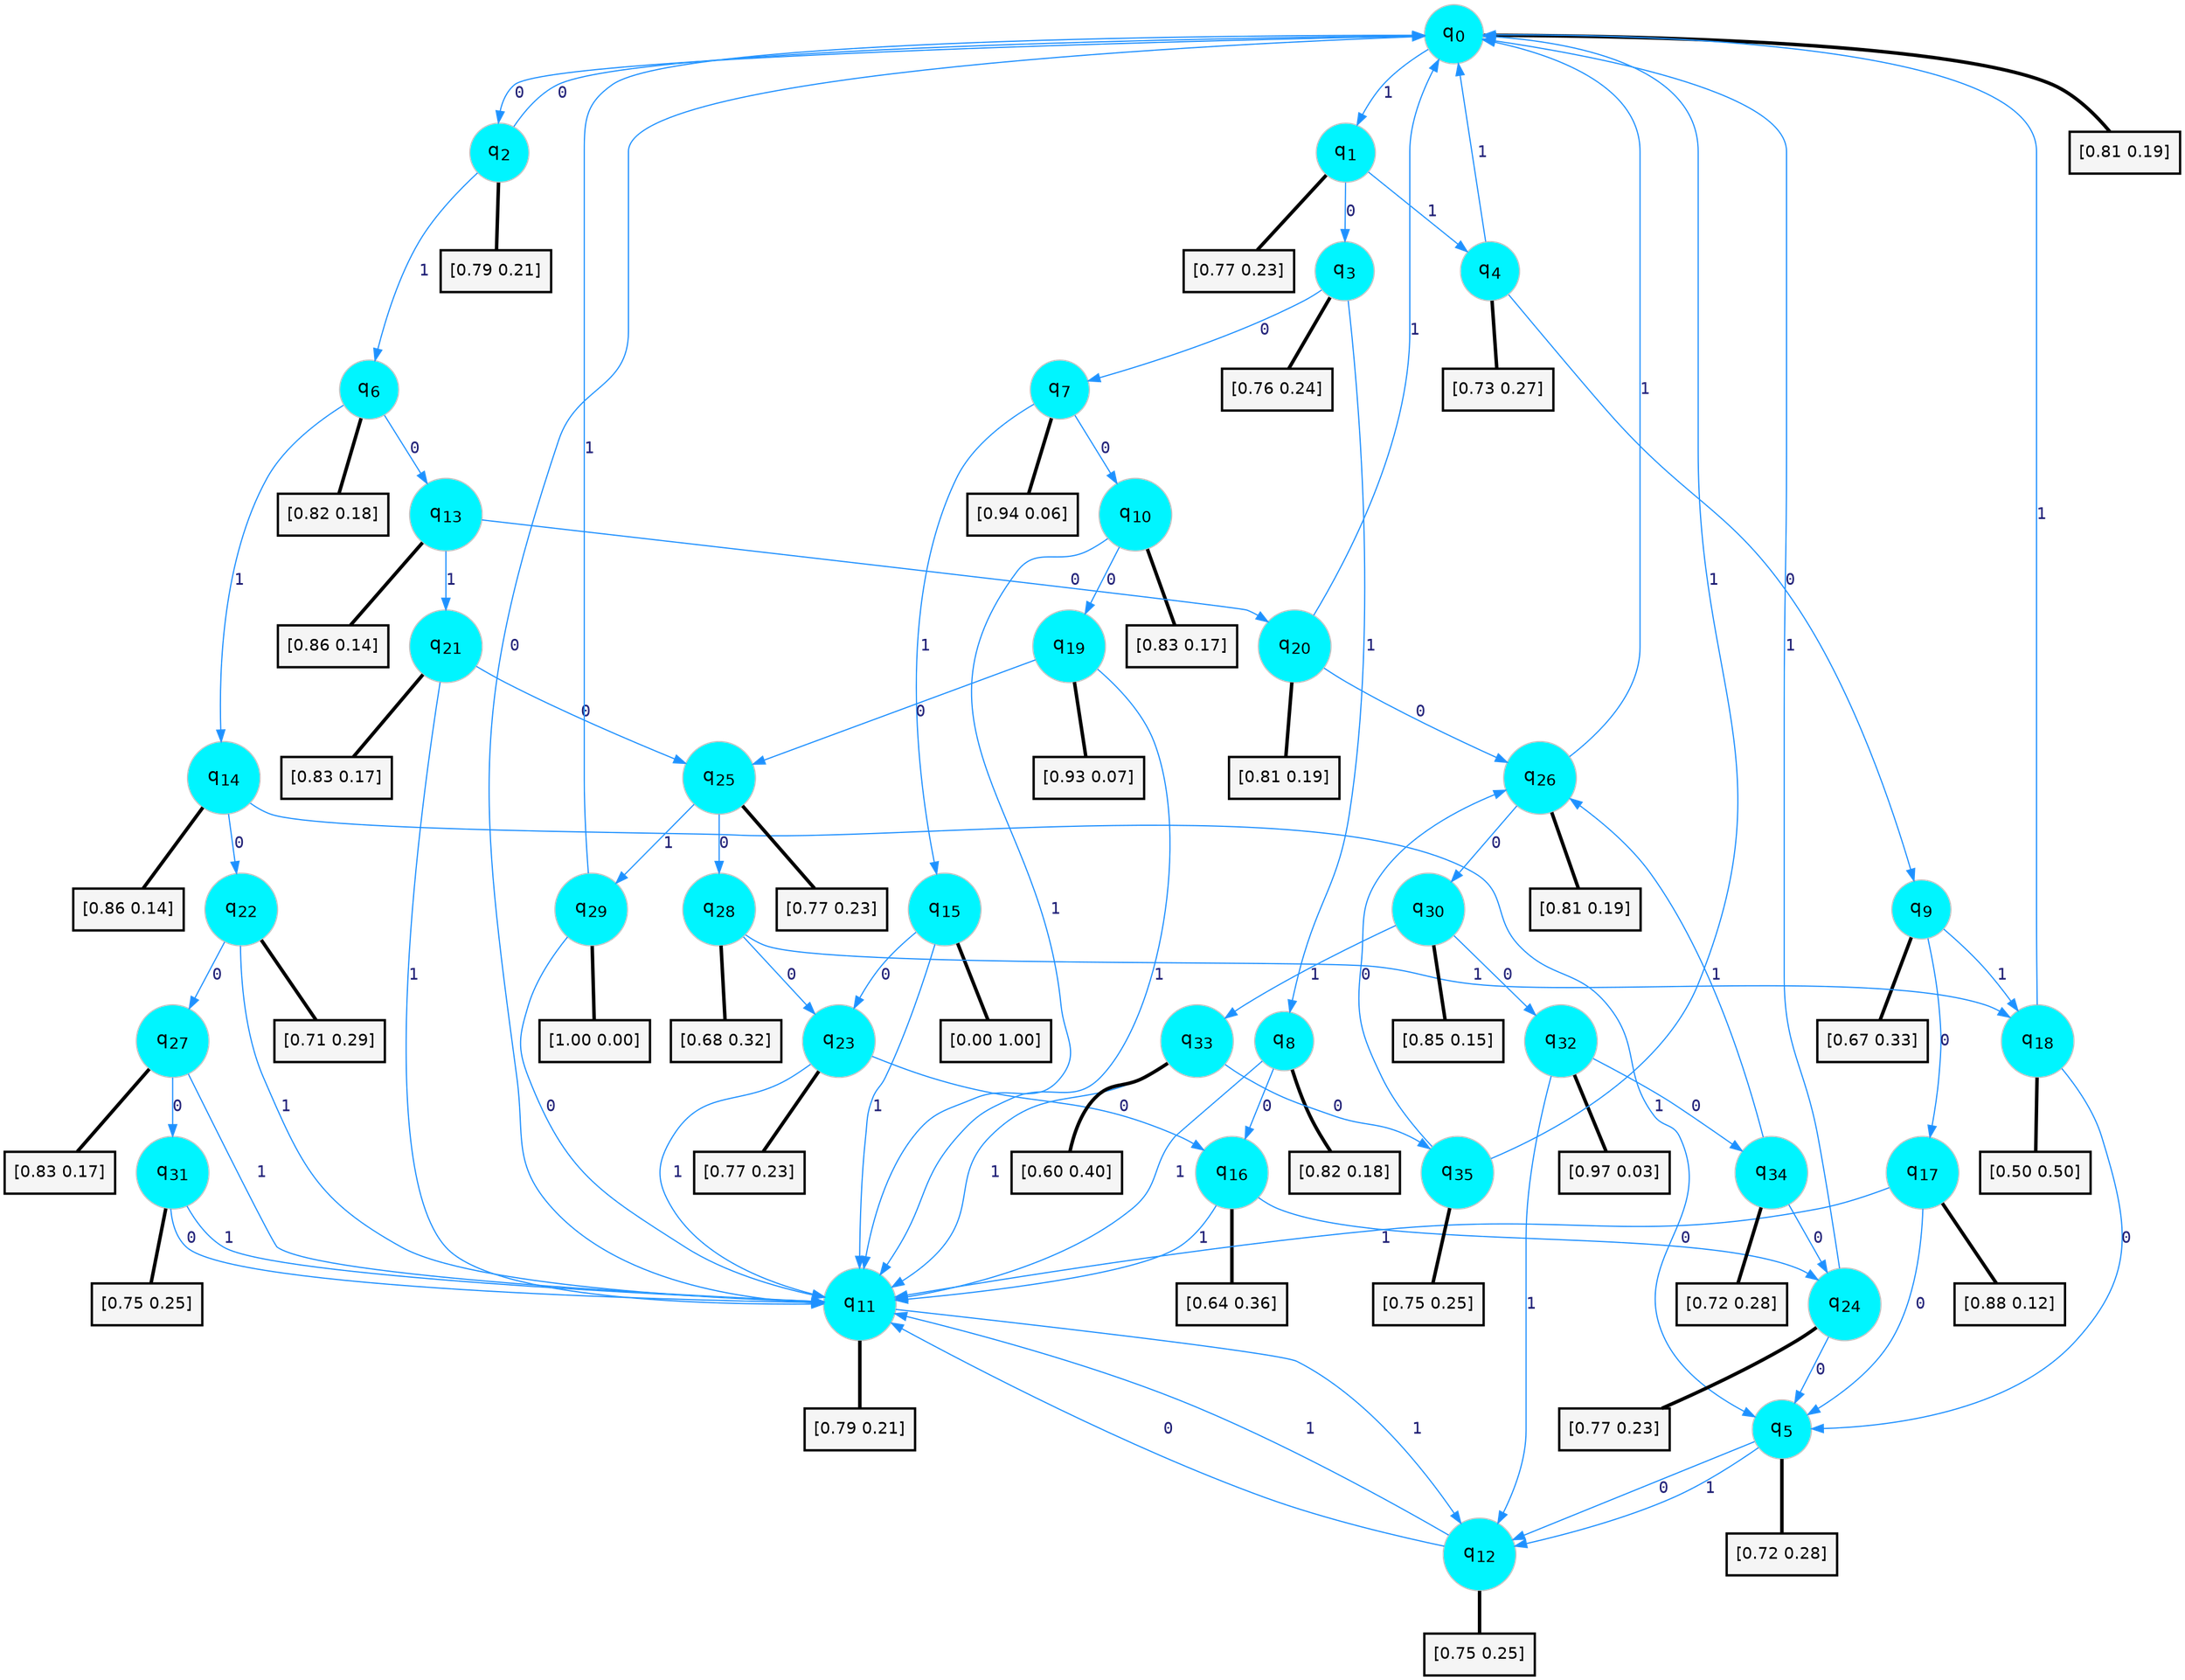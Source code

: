 digraph G {
graph [
bgcolor=transparent, dpi=300, rankdir=TD, size="40,25"];
node [
color=gray, fillcolor=turquoise1, fontcolor=black, fontname=Helvetica, fontsize=16, fontweight=bold, shape=circle, style=filled];
edge [
arrowsize=1, color=dodgerblue1, fontcolor=midnightblue, fontname=courier, fontweight=bold, penwidth=1, style=solid, weight=20];
0[label=<q<SUB>0</SUB>>];
1[label=<q<SUB>1</SUB>>];
2[label=<q<SUB>2</SUB>>];
3[label=<q<SUB>3</SUB>>];
4[label=<q<SUB>4</SUB>>];
5[label=<q<SUB>5</SUB>>];
6[label=<q<SUB>6</SUB>>];
7[label=<q<SUB>7</SUB>>];
8[label=<q<SUB>8</SUB>>];
9[label=<q<SUB>9</SUB>>];
10[label=<q<SUB>10</SUB>>];
11[label=<q<SUB>11</SUB>>];
12[label=<q<SUB>12</SUB>>];
13[label=<q<SUB>13</SUB>>];
14[label=<q<SUB>14</SUB>>];
15[label=<q<SUB>15</SUB>>];
16[label=<q<SUB>16</SUB>>];
17[label=<q<SUB>17</SUB>>];
18[label=<q<SUB>18</SUB>>];
19[label=<q<SUB>19</SUB>>];
20[label=<q<SUB>20</SUB>>];
21[label=<q<SUB>21</SUB>>];
22[label=<q<SUB>22</SUB>>];
23[label=<q<SUB>23</SUB>>];
24[label=<q<SUB>24</SUB>>];
25[label=<q<SUB>25</SUB>>];
26[label=<q<SUB>26</SUB>>];
27[label=<q<SUB>27</SUB>>];
28[label=<q<SUB>28</SUB>>];
29[label=<q<SUB>29</SUB>>];
30[label=<q<SUB>30</SUB>>];
31[label=<q<SUB>31</SUB>>];
32[label=<q<SUB>32</SUB>>];
33[label=<q<SUB>33</SUB>>];
34[label=<q<SUB>34</SUB>>];
35[label=<q<SUB>35</SUB>>];
36[label="[0.81 0.19]", shape=box,fontcolor=black, fontname=Helvetica, fontsize=14, penwidth=2, fillcolor=whitesmoke,color=black];
37[label="[0.77 0.23]", shape=box,fontcolor=black, fontname=Helvetica, fontsize=14, penwidth=2, fillcolor=whitesmoke,color=black];
38[label="[0.79 0.21]", shape=box,fontcolor=black, fontname=Helvetica, fontsize=14, penwidth=2, fillcolor=whitesmoke,color=black];
39[label="[0.76 0.24]", shape=box,fontcolor=black, fontname=Helvetica, fontsize=14, penwidth=2, fillcolor=whitesmoke,color=black];
40[label="[0.73 0.27]", shape=box,fontcolor=black, fontname=Helvetica, fontsize=14, penwidth=2, fillcolor=whitesmoke,color=black];
41[label="[0.72 0.28]", shape=box,fontcolor=black, fontname=Helvetica, fontsize=14, penwidth=2, fillcolor=whitesmoke,color=black];
42[label="[0.82 0.18]", shape=box,fontcolor=black, fontname=Helvetica, fontsize=14, penwidth=2, fillcolor=whitesmoke,color=black];
43[label="[0.94 0.06]", shape=box,fontcolor=black, fontname=Helvetica, fontsize=14, penwidth=2, fillcolor=whitesmoke,color=black];
44[label="[0.82 0.18]", shape=box,fontcolor=black, fontname=Helvetica, fontsize=14, penwidth=2, fillcolor=whitesmoke,color=black];
45[label="[0.67 0.33]", shape=box,fontcolor=black, fontname=Helvetica, fontsize=14, penwidth=2, fillcolor=whitesmoke,color=black];
46[label="[0.83 0.17]", shape=box,fontcolor=black, fontname=Helvetica, fontsize=14, penwidth=2, fillcolor=whitesmoke,color=black];
47[label="[0.79 0.21]", shape=box,fontcolor=black, fontname=Helvetica, fontsize=14, penwidth=2, fillcolor=whitesmoke,color=black];
48[label="[0.75 0.25]", shape=box,fontcolor=black, fontname=Helvetica, fontsize=14, penwidth=2, fillcolor=whitesmoke,color=black];
49[label="[0.86 0.14]", shape=box,fontcolor=black, fontname=Helvetica, fontsize=14, penwidth=2, fillcolor=whitesmoke,color=black];
50[label="[0.86 0.14]", shape=box,fontcolor=black, fontname=Helvetica, fontsize=14, penwidth=2, fillcolor=whitesmoke,color=black];
51[label="[0.00 1.00]", shape=box,fontcolor=black, fontname=Helvetica, fontsize=14, penwidth=2, fillcolor=whitesmoke,color=black];
52[label="[0.64 0.36]", shape=box,fontcolor=black, fontname=Helvetica, fontsize=14, penwidth=2, fillcolor=whitesmoke,color=black];
53[label="[0.88 0.12]", shape=box,fontcolor=black, fontname=Helvetica, fontsize=14, penwidth=2, fillcolor=whitesmoke,color=black];
54[label="[0.50 0.50]", shape=box,fontcolor=black, fontname=Helvetica, fontsize=14, penwidth=2, fillcolor=whitesmoke,color=black];
55[label="[0.93 0.07]", shape=box,fontcolor=black, fontname=Helvetica, fontsize=14, penwidth=2, fillcolor=whitesmoke,color=black];
56[label="[0.81 0.19]", shape=box,fontcolor=black, fontname=Helvetica, fontsize=14, penwidth=2, fillcolor=whitesmoke,color=black];
57[label="[0.83 0.17]", shape=box,fontcolor=black, fontname=Helvetica, fontsize=14, penwidth=2, fillcolor=whitesmoke,color=black];
58[label="[0.71 0.29]", shape=box,fontcolor=black, fontname=Helvetica, fontsize=14, penwidth=2, fillcolor=whitesmoke,color=black];
59[label="[0.77 0.23]", shape=box,fontcolor=black, fontname=Helvetica, fontsize=14, penwidth=2, fillcolor=whitesmoke,color=black];
60[label="[0.77 0.23]", shape=box,fontcolor=black, fontname=Helvetica, fontsize=14, penwidth=2, fillcolor=whitesmoke,color=black];
61[label="[0.77 0.23]", shape=box,fontcolor=black, fontname=Helvetica, fontsize=14, penwidth=2, fillcolor=whitesmoke,color=black];
62[label="[0.81 0.19]", shape=box,fontcolor=black, fontname=Helvetica, fontsize=14, penwidth=2, fillcolor=whitesmoke,color=black];
63[label="[0.83 0.17]", shape=box,fontcolor=black, fontname=Helvetica, fontsize=14, penwidth=2, fillcolor=whitesmoke,color=black];
64[label="[0.68 0.32]", shape=box,fontcolor=black, fontname=Helvetica, fontsize=14, penwidth=2, fillcolor=whitesmoke,color=black];
65[label="[1.00 0.00]", shape=box,fontcolor=black, fontname=Helvetica, fontsize=14, penwidth=2, fillcolor=whitesmoke,color=black];
66[label="[0.85 0.15]", shape=box,fontcolor=black, fontname=Helvetica, fontsize=14, penwidth=2, fillcolor=whitesmoke,color=black];
67[label="[0.75 0.25]", shape=box,fontcolor=black, fontname=Helvetica, fontsize=14, penwidth=2, fillcolor=whitesmoke,color=black];
68[label="[0.97 0.03]", shape=box,fontcolor=black, fontname=Helvetica, fontsize=14, penwidth=2, fillcolor=whitesmoke,color=black];
69[label="[0.60 0.40]", shape=box,fontcolor=black, fontname=Helvetica, fontsize=14, penwidth=2, fillcolor=whitesmoke,color=black];
70[label="[0.72 0.28]", shape=box,fontcolor=black, fontname=Helvetica, fontsize=14, penwidth=2, fillcolor=whitesmoke,color=black];
71[label="[0.75 0.25]", shape=box,fontcolor=black, fontname=Helvetica, fontsize=14, penwidth=2, fillcolor=whitesmoke,color=black];
0->2 [label=0];
0->1 [label=1];
0->36 [arrowhead=none, penwidth=3,color=black];
1->3 [label=0];
1->4 [label=1];
1->37 [arrowhead=none, penwidth=3,color=black];
2->0 [label=0];
2->6 [label=1];
2->38 [arrowhead=none, penwidth=3,color=black];
3->7 [label=0];
3->8 [label=1];
3->39 [arrowhead=none, penwidth=3,color=black];
4->9 [label=0];
4->0 [label=1];
4->40 [arrowhead=none, penwidth=3,color=black];
5->12 [label=0];
5->12 [label=1];
5->41 [arrowhead=none, penwidth=3,color=black];
6->13 [label=0];
6->14 [label=1];
6->42 [arrowhead=none, penwidth=3,color=black];
7->10 [label=0];
7->15 [label=1];
7->43 [arrowhead=none, penwidth=3,color=black];
8->16 [label=0];
8->11 [label=1];
8->44 [arrowhead=none, penwidth=3,color=black];
9->17 [label=0];
9->18 [label=1];
9->45 [arrowhead=none, penwidth=3,color=black];
10->19 [label=0];
10->11 [label=1];
10->46 [arrowhead=none, penwidth=3,color=black];
11->0 [label=0];
11->12 [label=1];
11->47 [arrowhead=none, penwidth=3,color=black];
12->11 [label=0];
12->11 [label=1];
12->48 [arrowhead=none, penwidth=3,color=black];
13->20 [label=0];
13->21 [label=1];
13->49 [arrowhead=none, penwidth=3,color=black];
14->22 [label=0];
14->5 [label=1];
14->50 [arrowhead=none, penwidth=3,color=black];
15->23 [label=0];
15->11 [label=1];
15->51 [arrowhead=none, penwidth=3,color=black];
16->24 [label=0];
16->11 [label=1];
16->52 [arrowhead=none, penwidth=3,color=black];
17->5 [label=0];
17->11 [label=1];
17->53 [arrowhead=none, penwidth=3,color=black];
18->5 [label=0];
18->0 [label=1];
18->54 [arrowhead=none, penwidth=3,color=black];
19->25 [label=0];
19->11 [label=1];
19->55 [arrowhead=none, penwidth=3,color=black];
20->26 [label=0];
20->0 [label=1];
20->56 [arrowhead=none, penwidth=3,color=black];
21->25 [label=0];
21->11 [label=1];
21->57 [arrowhead=none, penwidth=3,color=black];
22->27 [label=0];
22->11 [label=1];
22->58 [arrowhead=none, penwidth=3,color=black];
23->16 [label=0];
23->11 [label=1];
23->59 [arrowhead=none, penwidth=3,color=black];
24->5 [label=0];
24->0 [label=1];
24->60 [arrowhead=none, penwidth=3,color=black];
25->28 [label=0];
25->29 [label=1];
25->61 [arrowhead=none, penwidth=3,color=black];
26->30 [label=0];
26->0 [label=1];
26->62 [arrowhead=none, penwidth=3,color=black];
27->31 [label=0];
27->11 [label=1];
27->63 [arrowhead=none, penwidth=3,color=black];
28->23 [label=0];
28->18 [label=1];
28->64 [arrowhead=none, penwidth=3,color=black];
29->11 [label=0];
29->0 [label=1];
29->65 [arrowhead=none, penwidth=3,color=black];
30->32 [label=0];
30->33 [label=1];
30->66 [arrowhead=none, penwidth=3,color=black];
31->11 [label=0];
31->11 [label=1];
31->67 [arrowhead=none, penwidth=3,color=black];
32->34 [label=0];
32->12 [label=1];
32->68 [arrowhead=none, penwidth=3,color=black];
33->35 [label=0];
33->11 [label=1];
33->69 [arrowhead=none, penwidth=3,color=black];
34->24 [label=0];
34->26 [label=1];
34->70 [arrowhead=none, penwidth=3,color=black];
35->26 [label=0];
35->0 [label=1];
35->71 [arrowhead=none, penwidth=3,color=black];
}
